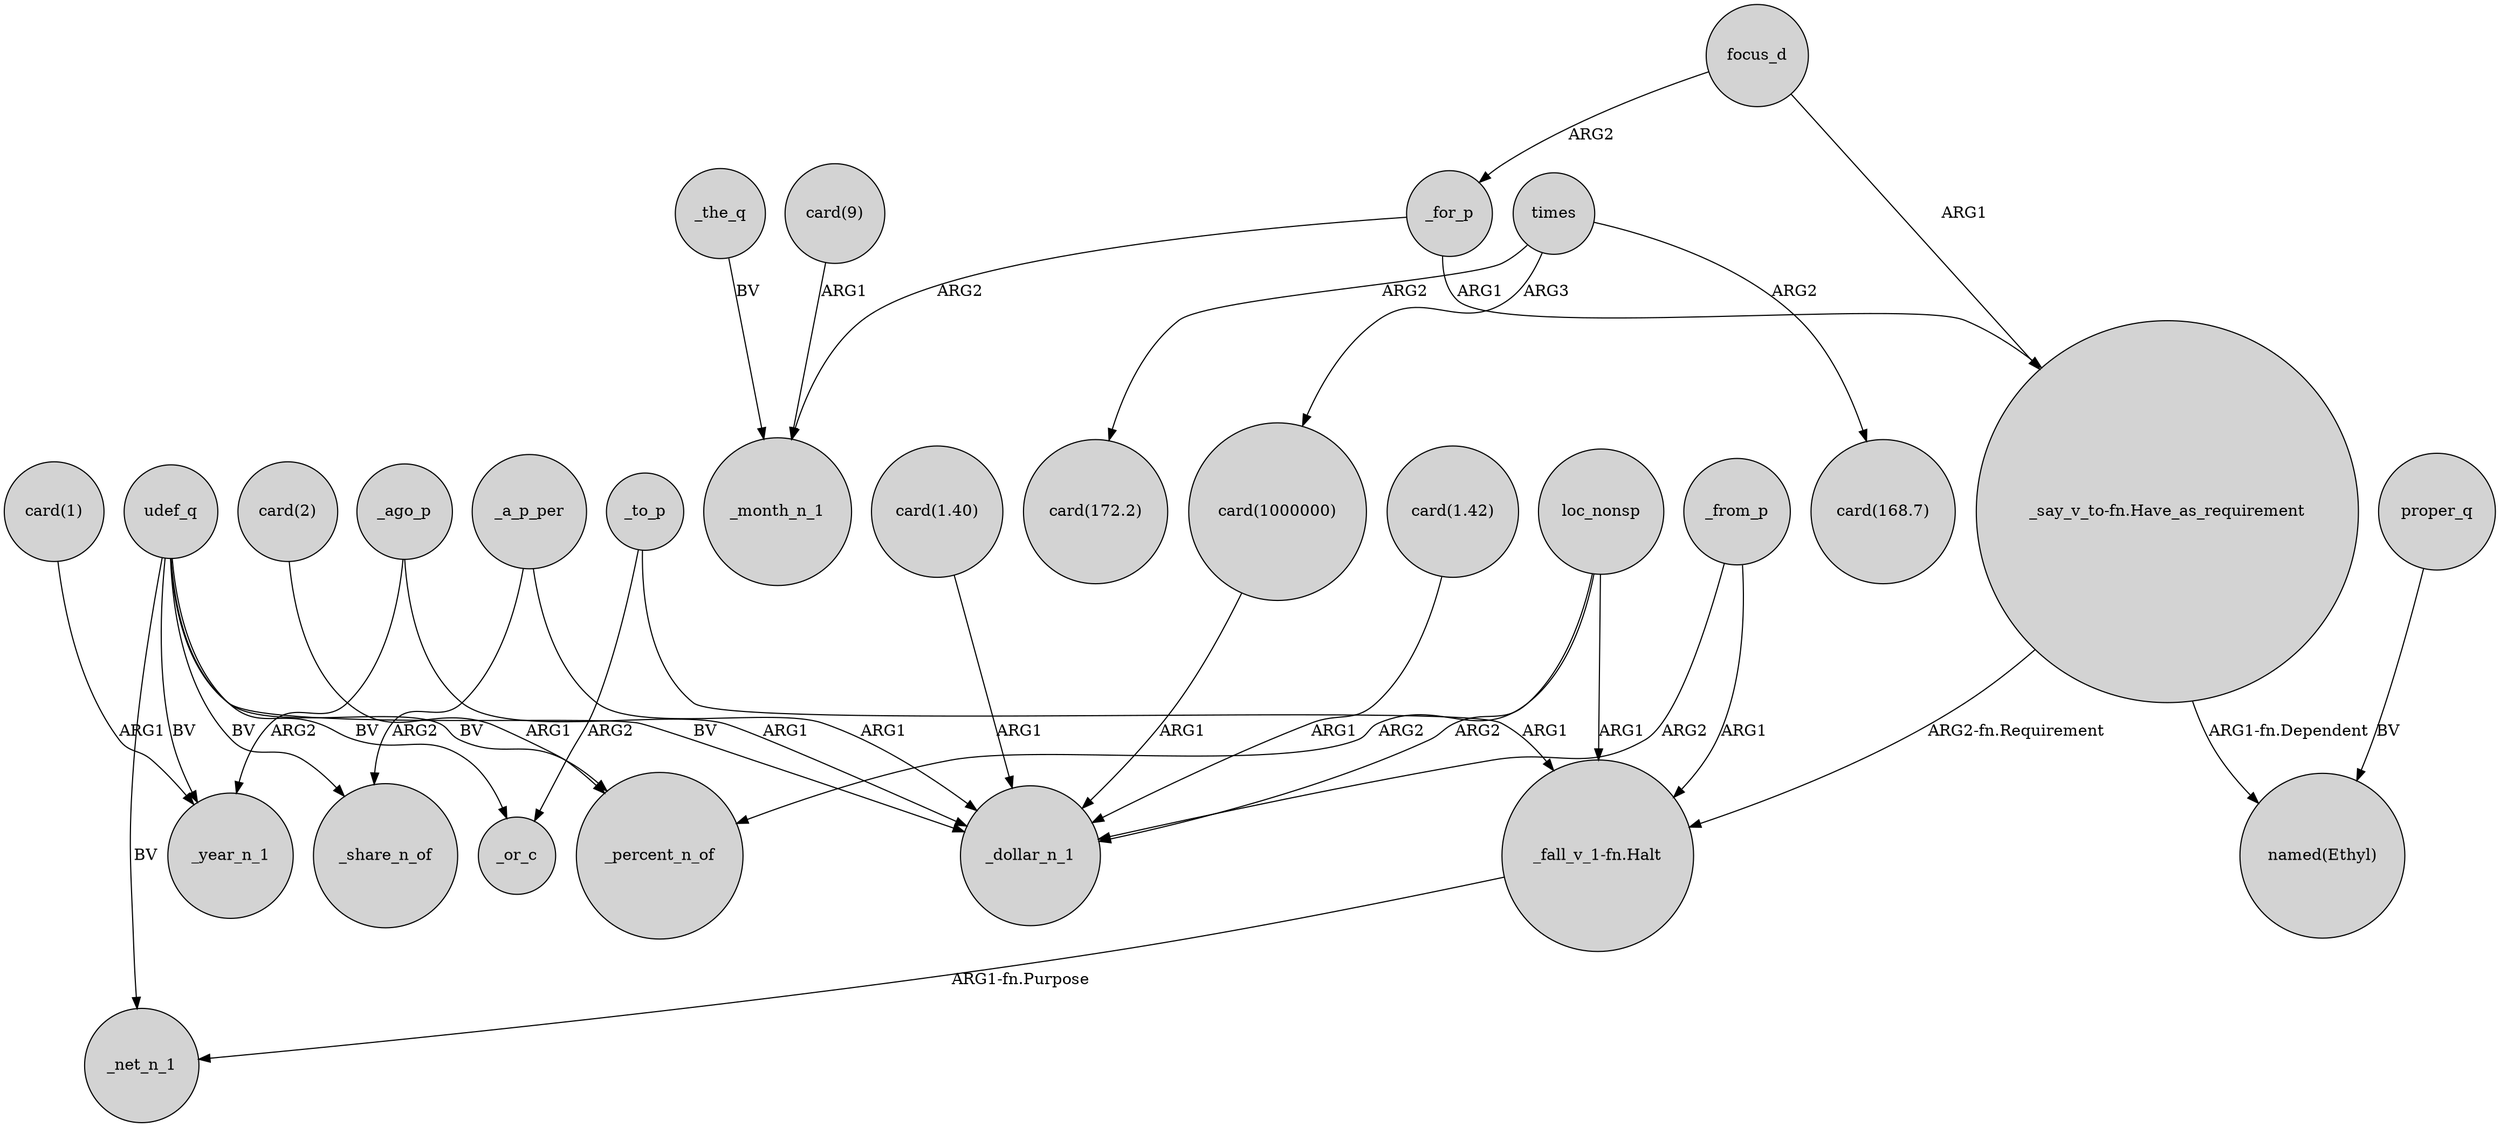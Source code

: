 digraph {
	node [shape=circle style=filled]
	_to_p -> _or_c [label=ARG2]
	"card(1.42)" -> _dollar_n_1 [label=ARG1]
	_ago_p -> _dollar_n_1 [label=ARG1]
	loc_nonsp -> _dollar_n_1 [label=ARG2]
	"card(1)" -> _year_n_1 [label=ARG1]
	_the_q -> _month_n_1 [label=BV]
	"_say_v_to-fn.Have_as_requirement" -> "_fall_v_1-fn.Halt" [label="ARG2-fn.Requirement"]
	_from_p -> _dollar_n_1 [label=ARG2]
	focus_d -> "_say_v_to-fn.Have_as_requirement" [label=ARG1]
	times -> "card(1000000)" [label=ARG3]
	udef_q -> _or_c [label=BV]
	times -> "card(168.7)" [label=ARG2]
	loc_nonsp -> "_fall_v_1-fn.Halt" [label=ARG1]
	"_fall_v_1-fn.Halt" -> _net_n_1 [label="ARG1-fn.Purpose"]
	_a_p_per -> _share_n_of [label=ARG2]
	udef_q -> _percent_n_of [label=BV]
	times -> "card(172.2)" [label=ARG2]
	udef_q -> _share_n_of [label=BV]
	udef_q -> _net_n_1 [label=BV]
	"_say_v_to-fn.Have_as_requirement" -> "named(Ethyl)" [label="ARG1-fn.Dependent"]
	udef_q -> _dollar_n_1 [label=BV]
	proper_q -> "named(Ethyl)" [label=BV]
	_from_p -> "_fall_v_1-fn.Halt" [label=ARG1]
	"card(1000000)" -> _dollar_n_1 [label=ARG1]
	"card(1.40)" -> _dollar_n_1 [label=ARG1]
	_a_p_per -> _dollar_n_1 [label=ARG1]
	_ago_p -> _year_n_1 [label=ARG2]
	"card(2)" -> _percent_n_of [label=ARG1]
	udef_q -> _year_n_1 [label=BV]
	"card(9)" -> _month_n_1 [label=ARG1]
	focus_d -> _for_p [label=ARG2]
	_to_p -> "_fall_v_1-fn.Halt" [label=ARG1]
	_for_p -> _month_n_1 [label=ARG2]
	_for_p -> "_say_v_to-fn.Have_as_requirement" [label=ARG1]
	loc_nonsp -> _percent_n_of [label=ARG2]
}
